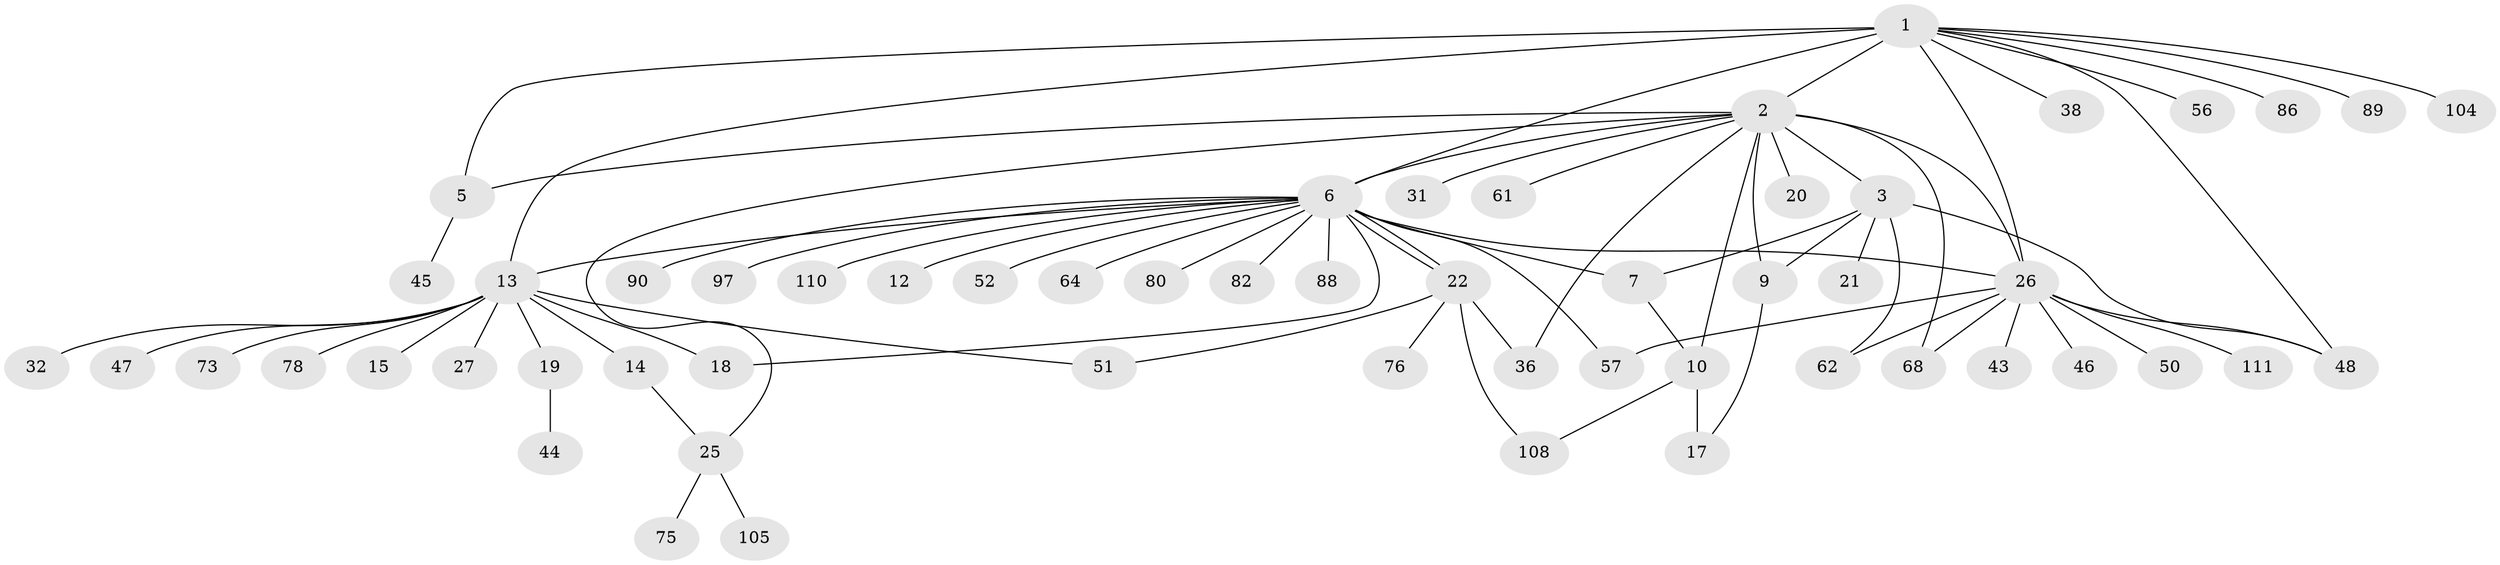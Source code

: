 // original degree distribution, {9: 0.008849557522123894, 24: 0.008849557522123894, 5: 0.02654867256637168, 7: 0.035398230088495575, 3: 0.07964601769911504, 16: 0.008849557522123894, 4: 0.04424778761061947, 6: 0.02654867256637168, 1: 0.5486725663716814, 15: 0.008849557522123894, 2: 0.19469026548672566, 8: 0.008849557522123894}
// Generated by graph-tools (version 1.1) at 2025/14/03/09/25 04:14:20]
// undirected, 56 vertices, 75 edges
graph export_dot {
graph [start="1"]
  node [color=gray90,style=filled];
  1 [super="+30"];
  2 [super="+34+29+11+66+41+54+83+72+103+106+100+101+16"];
  3 [super="+4+35"];
  5;
  6 [super="+8"];
  7 [super="+93"];
  9;
  10 [super="+24+84+91+99"];
  12;
  13 [super="+23"];
  14 [super="+109"];
  15;
  17 [super="+40"];
  18 [super="+49"];
  19;
  20 [super="+67+65"];
  21;
  22 [super="+28"];
  25;
  26 [super="+58+71+33"];
  27;
  31;
  32 [super="+87"];
  36 [super="+107+95"];
  38;
  43;
  44;
  45;
  46;
  47;
  48 [super="+112+59"];
  50 [super="+96"];
  51;
  52;
  56;
  57 [super="+70+74"];
  61;
  62;
  64 [super="+113"];
  68;
  73;
  75;
  76 [super="+85"];
  78;
  80;
  82;
  86;
  88;
  89;
  90;
  97;
  104;
  105;
  108;
  110;
  111;
  1 -- 2 [weight=2];
  1 -- 5;
  1 -- 13 [weight=3];
  1 -- 38;
  1 -- 56;
  1 -- 86;
  1 -- 89;
  1 -- 104;
  1 -- 48;
  1 -- 6;
  1 -- 26;
  2 -- 3 [weight=3];
  2 -- 5;
  2 -- 6 [weight=3];
  2 -- 9;
  2 -- 10;
  2 -- 20;
  2 -- 25;
  2 -- 36;
  2 -- 61;
  2 -- 26 [weight=3];
  2 -- 68;
  2 -- 31;
  3 -- 7;
  3 -- 21;
  3 -- 48;
  3 -- 9;
  3 -- 62;
  5 -- 45;
  6 -- 13;
  6 -- 18;
  6 -- 22;
  6 -- 22;
  6 -- 52;
  6 -- 57;
  6 -- 64;
  6 -- 80;
  6 -- 90;
  6 -- 97;
  6 -- 110;
  6 -- 26;
  6 -- 82;
  6 -- 7;
  6 -- 88;
  6 -- 12;
  7 -- 10;
  9 -- 17;
  10 -- 17 [weight=2];
  10 -- 108;
  13 -- 14;
  13 -- 15;
  13 -- 19;
  13 -- 27;
  13 -- 32;
  13 -- 47;
  13 -- 51;
  13 -- 73;
  13 -- 78;
  13 -- 18;
  14 -- 25;
  19 -- 44;
  22 -- 51;
  22 -- 76;
  22 -- 108;
  22 -- 36;
  25 -- 75;
  25 -- 105;
  26 -- 68;
  26 -- 43;
  26 -- 46;
  26 -- 111;
  26 -- 48;
  26 -- 50;
  26 -- 62;
  26 -- 57;
}
